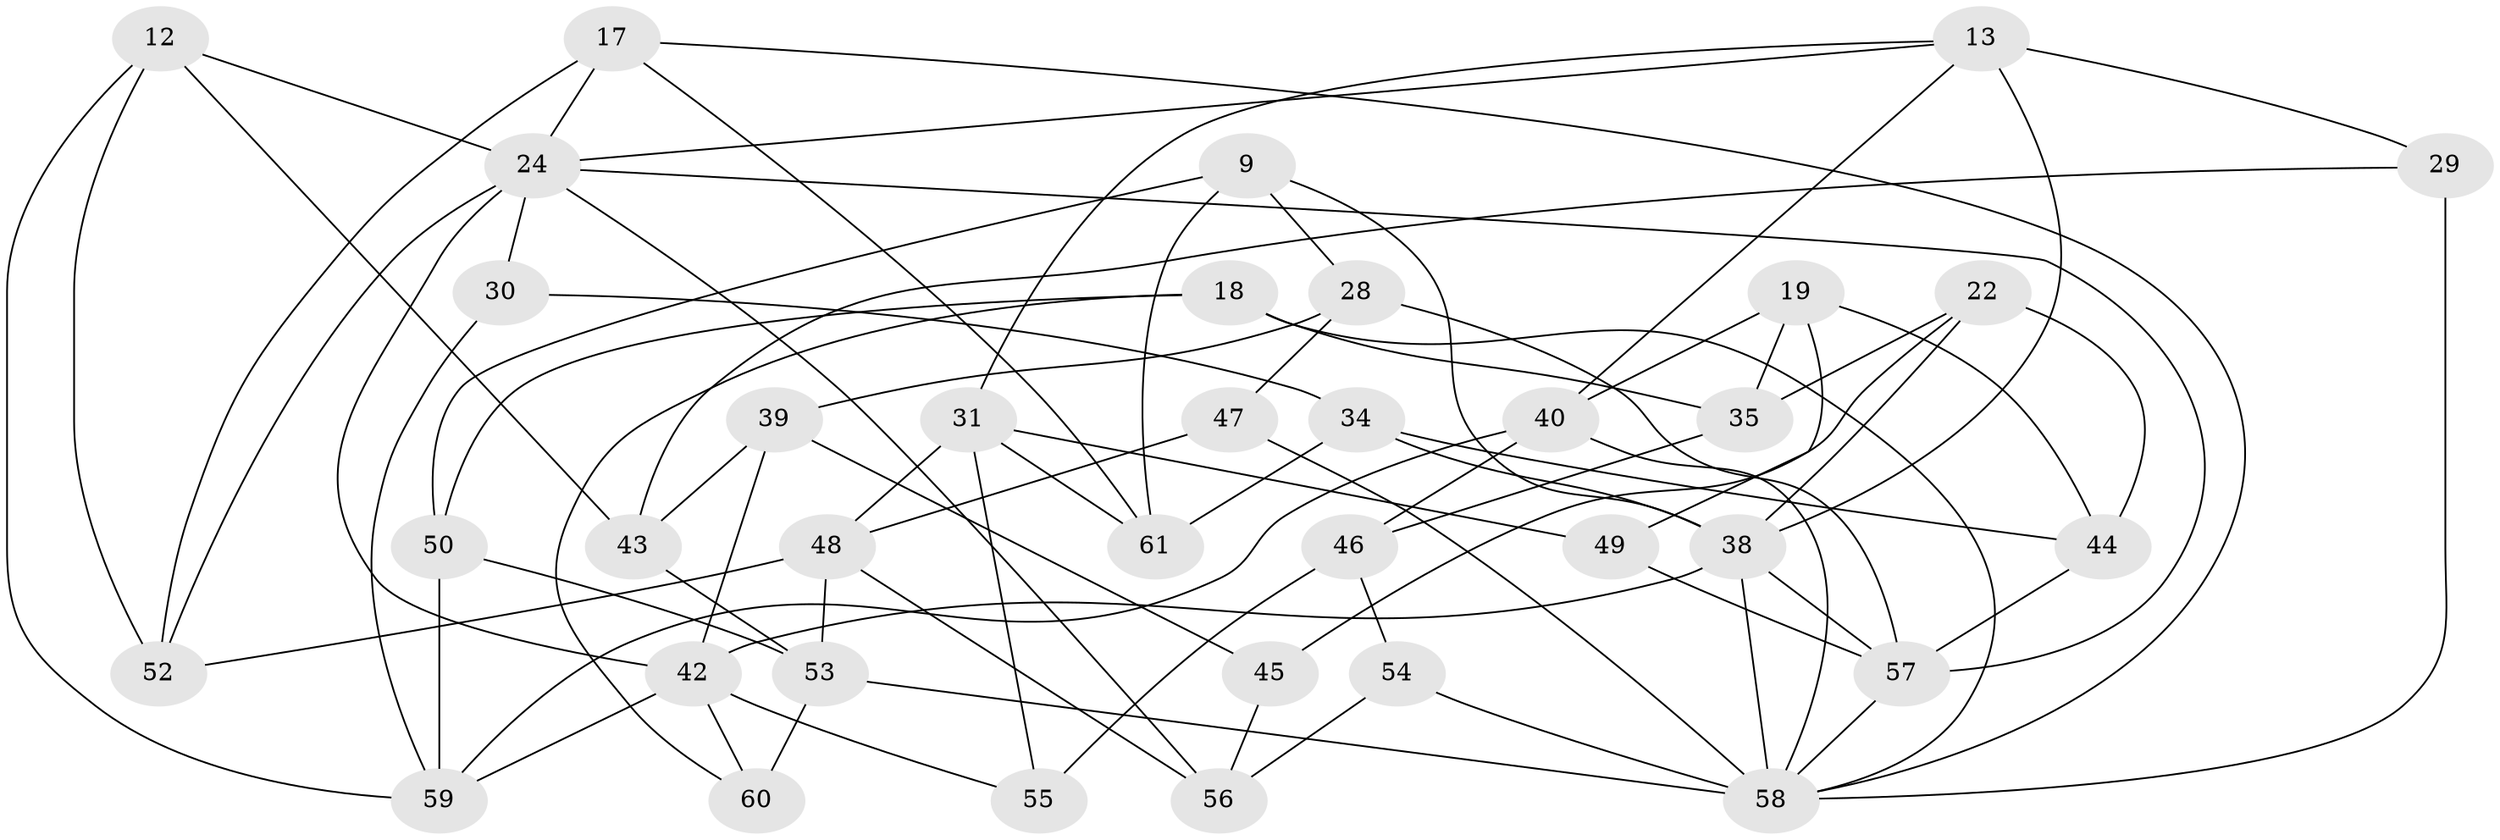 // original degree distribution, {4: 1.0}
// Generated by graph-tools (version 1.1) at 2025/01/03/04/25 22:01:07]
// undirected, 36 vertices, 79 edges
graph export_dot {
graph [start="1"]
  node [color=gray90,style=filled];
  9;
  12;
  13 [super="+4"];
  17;
  18;
  19;
  22;
  24 [super="+8+14"];
  28;
  29;
  30;
  31 [super="+11"];
  34;
  35;
  38 [super="+37"];
  39;
  40 [super="+6"];
  42 [super="+41"];
  43;
  44;
  45;
  46;
  47;
  48 [super="+3+27"];
  49;
  50 [super="+21"];
  52;
  53 [super="+16+5"];
  54;
  55;
  56 [super="+15"];
  57 [super="+33"];
  58 [super="+51+36"];
  59 [super="+25"];
  60;
  61;
  9 -- 28;
  9 -- 61;
  9 -- 50;
  9 -- 38;
  12 -- 52;
  12 -- 43;
  12 -- 59;
  12 -- 24;
  13 -- 29 [weight=2];
  13 -- 24;
  13 -- 31;
  13 -- 40;
  13 -- 38;
  17 -- 52;
  17 -- 61;
  17 -- 24;
  17 -- 58;
  18 -- 60;
  18 -- 35;
  18 -- 50;
  18 -- 58;
  19 -- 49;
  19 -- 44;
  19 -- 40;
  19 -- 35;
  22 -- 45;
  22 -- 35;
  22 -- 44;
  22 -- 38;
  24 -- 57;
  24 -- 30;
  24 -- 56;
  24 -- 52;
  24 -- 42;
  28 -- 39;
  28 -- 47;
  28 -- 57;
  29 -- 58;
  29 -- 43;
  30 -- 34;
  30 -- 59 [weight=2];
  31 -- 55 [weight=2];
  31 -- 61;
  31 -- 48;
  31 -- 49;
  34 -- 44;
  34 -- 61;
  34 -- 38;
  35 -- 46;
  38 -- 58 [weight=3];
  38 -- 42 [weight=2];
  38 -- 57;
  39 -- 45;
  39 -- 43;
  39 -- 42;
  40 -- 46;
  40 -- 58 [weight=2];
  40 -- 59;
  42 -- 59 [weight=2];
  42 -- 55;
  42 -- 60;
  43 -- 53;
  44 -- 57;
  45 -- 56 [weight=2];
  46 -- 54;
  46 -- 55;
  47 -- 48 [weight=2];
  47 -- 58;
  48 -- 56 [weight=2];
  48 -- 52;
  48 -- 53 [weight=2];
  49 -- 57 [weight=2];
  50 -- 59 [weight=2];
  50 -- 53 [weight=2];
  53 -- 60 [weight=2];
  53 -- 58;
  54 -- 56;
  54 -- 58 [weight=2];
  57 -- 58 [weight=2];
}
